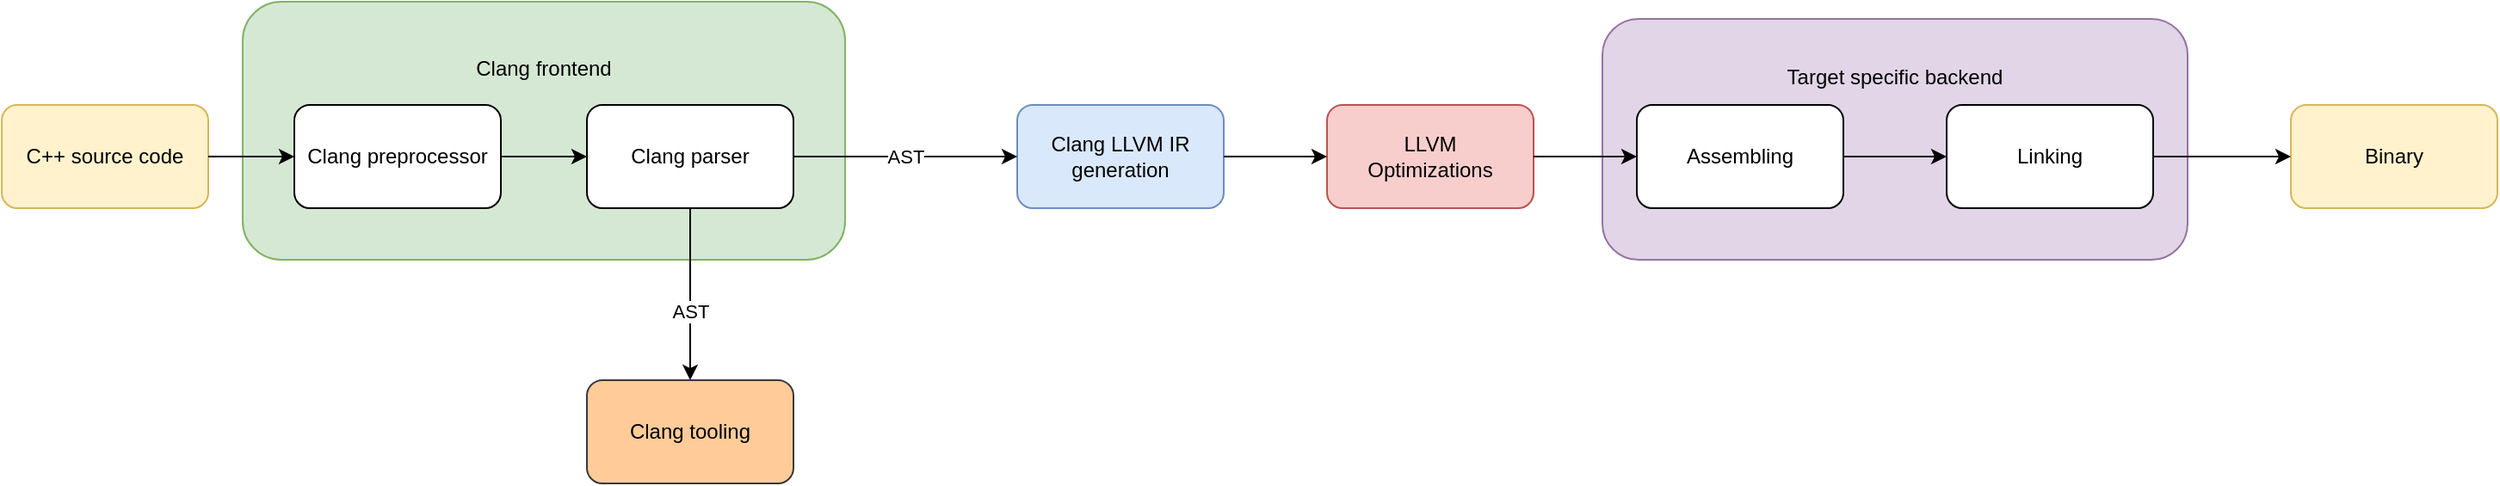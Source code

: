 <mxfile version="20.8.16" type="device" pages="2"><diagram name="Page-1" id="7v-RlMJwBogOervq2-ep"><mxGraphModel dx="1728" dy="1128" grid="1" gridSize="10" guides="1" tooltips="1" connect="1" arrows="1" fold="1" page="1" pageScale="1" pageWidth="827" pageHeight="1169" math="0" shadow="0"><root><mxCell id="0"/><mxCell id="1" parent="0"/><mxCell id="W17Mok-YHXlVtOiHC2l6-2" value="Target specific backend&lt;br&gt;&lt;br&gt;&lt;br&gt;&lt;br&gt;&lt;br&gt;&lt;br&gt;" style="rounded=1;whiteSpace=wrap;html=1;fillColor=#e1d5e7;strokeColor=#9673a6;" parent="1" vertex="1"><mxGeometry x="1010" y="160" width="340" height="140" as="geometry"/></mxCell><mxCell id="W17Mok-YHXlVtOiHC2l6-1" value="Clang frontend&lt;br&gt;&lt;br&gt;&lt;br&gt;&lt;br&gt;&lt;br&gt;&lt;br&gt;" style="rounded=1;whiteSpace=wrap;html=1;fillColor=#d5e8d4;strokeColor=#82b366;" parent="1" vertex="1"><mxGeometry x="220" y="150" width="350" height="150" as="geometry"/></mxCell><mxCell id="9XO0DX2pGHM7JdZOrgXS-2" value="C++ source code" style="rounded=1;whiteSpace=wrap;html=1;fillColor=#fff2cc;strokeColor=#d6b656;" parent="1" vertex="1"><mxGeometry x="80" y="210" width="120" height="60" as="geometry"/></mxCell><mxCell id="9XO0DX2pGHM7JdZOrgXS-3" value="Clang parser" style="rounded=1;whiteSpace=wrap;html=1;" parent="1" vertex="1"><mxGeometry x="420" y="210" width="120" height="60" as="geometry"/></mxCell><mxCell id="9XO0DX2pGHM7JdZOrgXS-4" value="Clang preprocessor" style="rounded=1;whiteSpace=wrap;html=1;" parent="1" vertex="1"><mxGeometry x="250" y="210" width="120" height="60" as="geometry"/></mxCell><mxCell id="9XO0DX2pGHM7JdZOrgXS-5" value="Clang LLVM IR generation" style="rounded=1;whiteSpace=wrap;html=1;fillColor=#dae8fc;strokeColor=#6c8ebf;" parent="1" vertex="1"><mxGeometry x="670" y="210" width="120" height="60" as="geometry"/></mxCell><mxCell id="9XO0DX2pGHM7JdZOrgXS-6" value="LLVM &lt;br&gt;Optimizations" style="rounded=1;whiteSpace=wrap;html=1;fillColor=#f8cecc;strokeColor=#b85450;" parent="1" vertex="1"><mxGeometry x="850" y="210" width="120" height="60" as="geometry"/></mxCell><mxCell id="9XO0DX2pGHM7JdZOrgXS-7" value="Assembling" style="rounded=1;whiteSpace=wrap;html=1;" parent="1" vertex="1"><mxGeometry x="1030" y="210" width="120" height="60" as="geometry"/></mxCell><mxCell id="9XO0DX2pGHM7JdZOrgXS-8" value="Linking" style="rounded=1;whiteSpace=wrap;html=1;" parent="1" vertex="1"><mxGeometry x="1210" y="210" width="120" height="60" as="geometry"/></mxCell><mxCell id="9XO0DX2pGHM7JdZOrgXS-19" value="Clang tooling" style="rounded=1;whiteSpace=wrap;html=1;fillColor=#ffcc99;strokeColor=#36393d;" parent="1" vertex="1"><mxGeometry x="420" y="370" width="120" height="60" as="geometry"/></mxCell><mxCell id="9XO0DX2pGHM7JdZOrgXS-20" value="" style="endArrow=classic;html=1;rounded=0;exitX=1;exitY=0.5;exitDx=0;exitDy=0;entryX=0;entryY=0.5;entryDx=0;entryDy=0;" parent="1" source="9XO0DX2pGHM7JdZOrgXS-2" target="9XO0DX2pGHM7JdZOrgXS-4" edge="1"><mxGeometry width="50" height="50" relative="1" as="geometry"><mxPoint x="130" y="450" as="sourcePoint"/><mxPoint x="180" y="400" as="targetPoint"/></mxGeometry></mxCell><mxCell id="9XO0DX2pGHM7JdZOrgXS-21" value="" style="endArrow=classic;html=1;rounded=0;exitX=1;exitY=0.5;exitDx=0;exitDy=0;entryX=0;entryY=0.5;entryDx=0;entryDy=0;" parent="1" source="9XO0DX2pGHM7JdZOrgXS-4" target="9XO0DX2pGHM7JdZOrgXS-3" edge="1"><mxGeometry width="50" height="50" relative="1" as="geometry"><mxPoint x="364" y="310" as="sourcePoint"/><mxPoint x="414" y="310" as="targetPoint"/></mxGeometry></mxCell><mxCell id="9XO0DX2pGHM7JdZOrgXS-22" value="AST" style="endArrow=classic;html=1;rounded=0;entryX=0;entryY=0.5;entryDx=0;entryDy=0;exitX=1;exitY=0.5;exitDx=0;exitDy=0;" parent="1" source="9XO0DX2pGHM7JdZOrgXS-3" target="9XO0DX2pGHM7JdZOrgXS-5" edge="1"><mxGeometry width="50" height="50" relative="1" as="geometry"><mxPoint x="570" y="240" as="sourcePoint"/><mxPoint x="270" y="260" as="targetPoint"/></mxGeometry></mxCell><mxCell id="9XO0DX2pGHM7JdZOrgXS-23" value="" style="endArrow=classic;html=1;rounded=0;exitX=1;exitY=0.5;exitDx=0;exitDy=0;entryX=0;entryY=0.5;entryDx=0;entryDy=0;" parent="1" source="9XO0DX2pGHM7JdZOrgXS-5" target="9XO0DX2pGHM7JdZOrgXS-6" edge="1"><mxGeometry width="50" height="50" relative="1" as="geometry"><mxPoint x="300" y="270" as="sourcePoint"/><mxPoint x="350" y="270" as="targetPoint"/></mxGeometry></mxCell><mxCell id="9XO0DX2pGHM7JdZOrgXS-24" value="" style="endArrow=classic;html=1;rounded=0;exitX=1;exitY=0.5;exitDx=0;exitDy=0;entryX=0;entryY=0.5;entryDx=0;entryDy=0;" parent="1" source="9XO0DX2pGHM7JdZOrgXS-6" target="9XO0DX2pGHM7JdZOrgXS-7" edge="1"><mxGeometry width="50" height="50" relative="1" as="geometry"><mxPoint x="310" y="280" as="sourcePoint"/><mxPoint x="360" y="280" as="targetPoint"/></mxGeometry></mxCell><mxCell id="9XO0DX2pGHM7JdZOrgXS-25" value="" style="endArrow=classic;html=1;rounded=0;exitX=1;exitY=0.5;exitDx=0;exitDy=0;entryX=0;entryY=0.5;entryDx=0;entryDy=0;" parent="1" source="9XO0DX2pGHM7JdZOrgXS-7" target="9XO0DX2pGHM7JdZOrgXS-8" edge="1"><mxGeometry width="50" height="50" relative="1" as="geometry"><mxPoint x="320" y="290" as="sourcePoint"/><mxPoint x="370" y="290" as="targetPoint"/></mxGeometry></mxCell><mxCell id="9XO0DX2pGHM7JdZOrgXS-26" value="" style="endArrow=classic;html=1;rounded=0;exitX=0.5;exitY=1;exitDx=0;exitDy=0;entryX=0.5;entryY=0;entryDx=0;entryDy=0;" parent="1" source="9XO0DX2pGHM7JdZOrgXS-3" target="9XO0DX2pGHM7JdZOrgXS-19" edge="1"><mxGeometry width="50" height="50" relative="1" as="geometry"><mxPoint x="390" y="410" as="sourcePoint"/><mxPoint x="440" y="360" as="targetPoint"/></mxGeometry></mxCell><mxCell id="9XO0DX2pGHM7JdZOrgXS-29" value="AST" style="edgeLabel;html=1;align=center;verticalAlign=middle;resizable=0;points=[];" parent="9XO0DX2pGHM7JdZOrgXS-26" vertex="1" connectable="0"><mxGeometry x="-0.34" relative="1" as="geometry"><mxPoint y="27" as="offset"/></mxGeometry></mxCell><mxCell id="W17Mok-YHXlVtOiHC2l6-3" value="Binary" style="rounded=1;whiteSpace=wrap;html=1;fillColor=#fff2cc;strokeColor=#d6b656;" parent="1" vertex="1"><mxGeometry x="1410" y="210" width="120" height="60" as="geometry"/></mxCell><mxCell id="W17Mok-YHXlVtOiHC2l6-4" value="" style="endArrow=classic;html=1;rounded=0;exitX=1;exitY=0.5;exitDx=0;exitDy=0;entryX=0;entryY=0.5;entryDx=0;entryDy=0;" parent="1" source="9XO0DX2pGHM7JdZOrgXS-8" target="W17Mok-YHXlVtOiHC2l6-3" edge="1"><mxGeometry width="50" height="50" relative="1" as="geometry"><mxPoint x="1440" y="440" as="sourcePoint"/><mxPoint x="1490" y="390" as="targetPoint"/></mxGeometry></mxCell></root></mxGraphModel></diagram><diagram id="x2rsdlpA9pUle0jyDtBg" name="Page-2"><mxGraphModel dx="1430" dy="934" grid="1" gridSize="10" guides="1" tooltips="1" connect="1" arrows="1" fold="1" page="1" pageScale="1" pageWidth="827" pageHeight="1169" math="0" shadow="0"><root><mxCell id="0"/><mxCell id="1" parent="0"/><mxCell id="8Piewqylztf0GUflZlWK-1" value="Clang parser" style="rounded=1;whiteSpace=wrap;html=1;fillColor=#d5e8d4;strokeColor=#82b366;" parent="1" vertex="1"><mxGeometry x="354" y="90" width="120" height="60" as="geometry"/></mxCell><mxCell id="8Piewqylztf0GUflZlWK-2" value="Clang tooling" style="rounded=1;whiteSpace=wrap;html=1;fillColor=#ffcc99;strokeColor=#36393d;" parent="1" vertex="1"><mxGeometry x="354" y="250" width="120" height="60" as="geometry"/></mxCell><mxCell id="8Piewqylztf0GUflZlWK-3" value="AST matching" style="rounded=1;whiteSpace=wrap;html=1;fillColor=#ffff88;strokeColor=#36393d;" parent="1" vertex="1"><mxGeometry x="354" y="350" width="120" height="60" as="geometry"/></mxCell><mxCell id="8Piewqylztf0GUflZlWK-4" value="Static analysis" style="rounded=1;whiteSpace=wrap;html=1;fillColor=#ffcccc;strokeColor=#36393d;" parent="1" vertex="1"><mxGeometry x="234" y="490" width="120" height="60" as="geometry"/></mxCell><mxCell id="8Piewqylztf0GUflZlWK-5" value="Code transformations" style="rounded=1;whiteSpace=wrap;html=1;fillColor=#cce5ff;strokeColor=#36393d;" parent="1" vertex="1"><mxGeometry x="461" y="590" width="146" height="60" as="geometry"/></mxCell><mxCell id="8Piewqylztf0GUflZlWK-6" value="User warning" style="rounded=1;whiteSpace=wrap;html=1;fillColor=#f5f5f5;strokeColor=#666666;fontColor=#333333;" parent="1" vertex="1"><mxGeometry x="234" y="590" width="120" height="60" as="geometry"/></mxCell><mxCell id="8Piewqylztf0GUflZlWK-7" value="Rule matcher" style="rounded=1;whiteSpace=wrap;html=1;fillColor=#cce5ff;strokeColor=#36393d;" parent="1" vertex="1"><mxGeometry x="474" y="490" width="120" height="60" as="geometry"/></mxCell><mxCell id="8Piewqylztf0GUflZlWK-8" value="Code generation" style="rounded=1;whiteSpace=wrap;html=1;fillColor=#eeeeee;strokeColor=#36393d;" parent="1" vertex="1"><mxGeometry x="474" y="690" width="120" height="60" as="geometry"/></mxCell><mxCell id="8Piewqylztf0GUflZlWK-10" value="" style="endArrow=classic;html=1;rounded=0;exitX=0.5;exitY=1;exitDx=0;exitDy=0;entryX=0.5;entryY=0;entryDx=0;entryDy=0;" parent="1" source="8Piewqylztf0GUflZlWK-1" target="8Piewqylztf0GUflZlWK-2" edge="1"><mxGeometry width="50" height="50" relative="1" as="geometry"><mxPoint x="200" y="320" as="sourcePoint"/><mxPoint x="250" y="270" as="targetPoint"/></mxGeometry></mxCell><mxCell id="8Piewqylztf0GUflZlWK-11" value="Clang AST" style="edgeLabel;html=1;align=center;verticalAlign=middle;resizable=0;points=[];" parent="8Piewqylztf0GUflZlWK-10" vertex="1" connectable="0"><mxGeometry x="0.44" y="5" relative="1" as="geometry"><mxPoint x="-5" y="-12" as="offset"/></mxGeometry></mxCell><mxCell id="8Piewqylztf0GUflZlWK-12" value="" style="endArrow=classic;html=1;rounded=0;exitX=0.5;exitY=1;exitDx=0;exitDy=0;entryX=0.5;entryY=0;entryDx=0;entryDy=0;" parent="1" source="8Piewqylztf0GUflZlWK-2" target="8Piewqylztf0GUflZlWK-3" edge="1"><mxGeometry width="50" height="50" relative="1" as="geometry"><mxPoint x="600" y="360" as="sourcePoint"/><mxPoint x="650" y="310" as="targetPoint"/></mxGeometry></mxCell><mxCell id="8Piewqylztf0GUflZlWK-13" value="" style="endArrow=classic;html=1;rounded=0;exitX=0.25;exitY=1;exitDx=0;exitDy=0;entryX=0.5;entryY=0;entryDx=0;entryDy=0;" parent="1" source="8Piewqylztf0GUflZlWK-3" target="8Piewqylztf0GUflZlWK-4" edge="1"><mxGeometry width="50" height="50" relative="1" as="geometry"><mxPoint x="180" y="410" as="sourcePoint"/><mxPoint x="230" y="360" as="targetPoint"/></mxGeometry></mxCell><mxCell id="8Piewqylztf0GUflZlWK-14" value="Clang Tidy" style="edgeLabel;html=1;align=center;verticalAlign=middle;resizable=0;points=[];" parent="8Piewqylztf0GUflZlWK-13" vertex="1" connectable="0"><mxGeometry x="-0.386" y="-2" relative="1" as="geometry"><mxPoint x="-15" y="17" as="offset"/></mxGeometry></mxCell><mxCell id="8Piewqylztf0GUflZlWK-15" value="" style="endArrow=classic;html=1;rounded=0;exitX=0.75;exitY=1;exitDx=0;exitDy=0;entryX=0.5;entryY=0;entryDx=0;entryDy=0;" parent="1" source="8Piewqylztf0GUflZlWK-3" target="8Piewqylztf0GUflZlWK-7" edge="1"><mxGeometry width="50" height="50" relative="1" as="geometry"><mxPoint x="640" y="460" as="sourcePoint"/><mxPoint x="690" y="410" as="targetPoint"/></mxGeometry></mxCell><mxCell id="8Piewqylztf0GUflZlWK-16" value="Code generation tool" style="edgeLabel;html=1;align=center;verticalAlign=middle;resizable=0;points=[];" parent="8Piewqylztf0GUflZlWK-15" vertex="1" connectable="0"><mxGeometry x="0.305" y="-1" relative="1" as="geometry"><mxPoint as="offset"/></mxGeometry></mxCell><mxCell id="8Piewqylztf0GUflZlWK-17" value="" style="endArrow=classic;html=1;rounded=0;exitX=0.5;exitY=1;exitDx=0;exitDy=0;entryX=0.5;entryY=0;entryDx=0;entryDy=0;" parent="1" source="8Piewqylztf0GUflZlWK-4" target="8Piewqylztf0GUflZlWK-6" edge="1"><mxGeometry width="50" height="50" relative="1" as="geometry"><mxPoint x="280" y="770" as="sourcePoint"/><mxPoint x="330" y="720" as="targetPoint"/></mxGeometry></mxCell><mxCell id="8Piewqylztf0GUflZlWK-18" value="" style="endArrow=classic;html=1;rounded=0;exitX=0.5;exitY=1;exitDx=0;exitDy=0;entryX=0.5;entryY=0;entryDx=0;entryDy=0;" parent="1" source="8Piewqylztf0GUflZlWK-7" target="8Piewqylztf0GUflZlWK-5" edge="1"><mxGeometry width="50" height="50" relative="1" as="geometry"><mxPoint x="360" y="740" as="sourcePoint"/><mxPoint x="410" y="690" as="targetPoint"/></mxGeometry></mxCell><mxCell id="8Piewqylztf0GUflZlWK-19" value="" style="endArrow=classic;html=1;rounded=0;exitX=0.5;exitY=1;exitDx=0;exitDy=0;" parent="1" source="8Piewqylztf0GUflZlWK-5" target="8Piewqylztf0GUflZlWK-8" edge="1"><mxGeometry width="50" height="50" relative="1" as="geometry"><mxPoint x="360" y="790" as="sourcePoint"/><mxPoint x="410" y="740" as="targetPoint"/></mxGeometry></mxCell></root></mxGraphModel></diagram></mxfile>